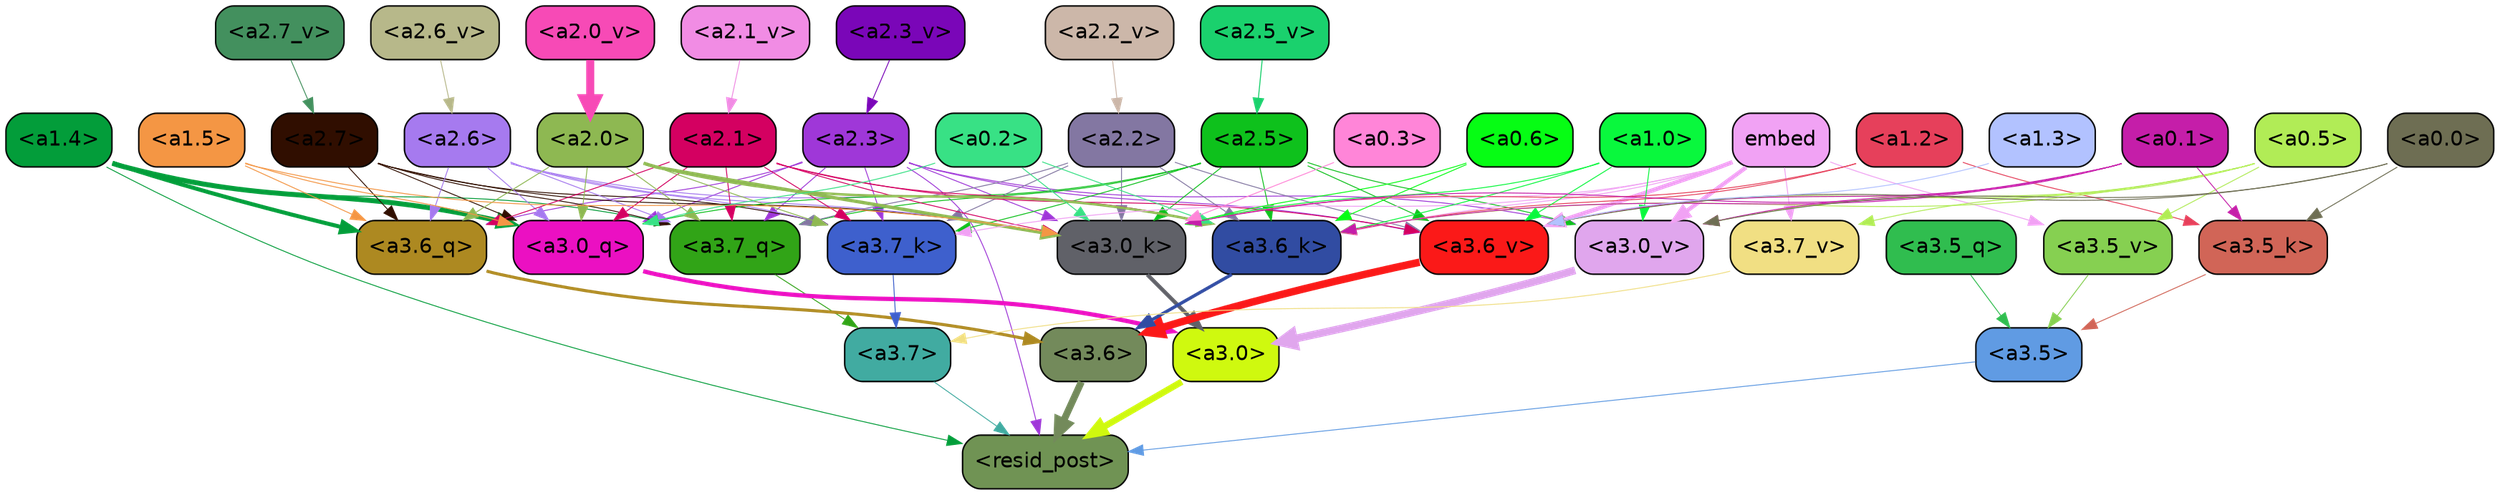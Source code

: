 strict digraph "" {
	graph [bgcolor=transparent,
		layout=dot,
		overlap=false,
		splines=true
	];
	"<a3.7>"	[color=black,
		fillcolor="#41aba1",
		fontname=Helvetica,
		shape=box,
		style="filled, rounded"];
	"<resid_post>"	[color=black,
		fillcolor="#709354",
		fontname=Helvetica,
		shape=box,
		style="filled, rounded"];
	"<a3.7>" -> "<resid_post>"	[color="#41aba1",
		penwidth=0.6];
	"<a3.6>"	[color=black,
		fillcolor="#738a5b",
		fontname=Helvetica,
		shape=box,
		style="filled, rounded"];
	"<a3.6>" -> "<resid_post>"	[color="#738a5b",
		penwidth=4.646730065345764];
	"<a3.5>"	[color=black,
		fillcolor="#609be3",
		fontname=Helvetica,
		shape=box,
		style="filled, rounded"];
	"<a3.5>" -> "<resid_post>"	[color="#609be3",
		penwidth=0.6];
	"<a3.0>"	[color=black,
		fillcolor="#cff90f",
		fontname=Helvetica,
		shape=box,
		style="filled, rounded"];
	"<a3.0>" -> "<resid_post>"	[color="#cff90f",
		penwidth=4.323132634162903];
	"<a2.3>"	[color=black,
		fillcolor="#9f37d8",
		fontname=Helvetica,
		shape=box,
		style="filled, rounded"];
	"<a2.3>" -> "<resid_post>"	[color="#9f37d8",
		penwidth=0.6];
	"<a3.7_q>"	[color=black,
		fillcolor="#31a417",
		fontname=Helvetica,
		shape=box,
		style="filled, rounded"];
	"<a2.3>" -> "<a3.7_q>"	[color="#9f37d8",
		penwidth=0.6];
	"<a3.6_q>"	[color=black,
		fillcolor="#ad8921",
		fontname=Helvetica,
		shape=box,
		style="filled, rounded"];
	"<a2.3>" -> "<a3.6_q>"	[color="#9f37d8",
		penwidth=0.6];
	"<a3.0_q>"	[color=black,
		fillcolor="#eb10c2",
		fontname=Helvetica,
		shape=box,
		style="filled, rounded"];
	"<a2.3>" -> "<a3.0_q>"	[color="#9f37d8",
		penwidth=0.6];
	"<a3.7_k>"	[color=black,
		fillcolor="#3e60cd",
		fontname=Helvetica,
		shape=box,
		style="filled, rounded"];
	"<a2.3>" -> "<a3.7_k>"	[color="#9f37d8",
		penwidth=0.6];
	"<a3.0_k>"	[color=black,
		fillcolor="#606168",
		fontname=Helvetica,
		shape=box,
		style="filled, rounded"];
	"<a2.3>" -> "<a3.0_k>"	[color="#9f37d8",
		penwidth=0.6];
	"<a3.6_v>"	[color=black,
		fillcolor="#fb1918",
		fontname=Helvetica,
		shape=box,
		style="filled, rounded"];
	"<a2.3>" -> "<a3.6_v>"	[color="#9f37d8",
		penwidth=0.6];
	"<a3.0_v>"	[color=black,
		fillcolor="#e0a6ed",
		fontname=Helvetica,
		shape=box,
		style="filled, rounded"];
	"<a2.3>" -> "<a3.0_v>"	[color="#9f37d8",
		penwidth=0.6];
	"<a1.4>"	[color=black,
		fillcolor="#039d3a",
		fontname=Helvetica,
		shape=box,
		style="filled, rounded"];
	"<a1.4>" -> "<resid_post>"	[color="#039d3a",
		penwidth=0.6];
	"<a1.4>" -> "<a3.7_q>"	[color="#039d3a",
		penwidth=0.6];
	"<a1.4>" -> "<a3.6_q>"	[color="#039d3a",
		penwidth=2.700703263282776];
	"<a1.4>" -> "<a3.0_q>"	[color="#039d3a",
		penwidth=3.34255850315094];
	"<a3.7_q>" -> "<a3.7>"	[color="#31a417",
		penwidth=0.6];
	"<a3.6_q>" -> "<a3.6>"	[color="#ad8921",
		penwidth=2.03758105635643];
	"<a3.5_q>"	[color=black,
		fillcolor="#30bd4f",
		fontname=Helvetica,
		shape=box,
		style="filled, rounded"];
	"<a3.5_q>" -> "<a3.5>"	[color="#30bd4f",
		penwidth=0.6];
	"<a3.0_q>" -> "<a3.0>"	[color="#eb10c2",
		penwidth=2.8638100624084473];
	"<a3.7_k>" -> "<a3.7>"	[color="#3e60cd",
		penwidth=0.6];
	"<a3.6_k>"	[color=black,
		fillcolor="#314ca2",
		fontname=Helvetica,
		shape=box,
		style="filled, rounded"];
	"<a3.6_k>" -> "<a3.6>"	[color="#314ca2",
		penwidth=2.174198240041733];
	"<a3.5_k>"	[color=black,
		fillcolor="#d16557",
		fontname=Helvetica,
		shape=box,
		style="filled, rounded"];
	"<a3.5_k>" -> "<a3.5>"	[color="#d16557",
		penwidth=0.6];
	"<a3.0_k>" -> "<a3.0>"	[color="#606168",
		penwidth=2.6274144649505615];
	"<a3.7_v>"	[color=black,
		fillcolor="#f1df83",
		fontname=Helvetica,
		shape=box,
		style="filled, rounded"];
	"<a3.7_v>" -> "<a3.7>"	[color="#f1df83",
		penwidth=0.6];
	"<a3.6_v>" -> "<a3.6>"	[color="#fb1918",
		penwidth=5.002329230308533];
	"<a3.5_v>"	[color=black,
		fillcolor="#86d051",
		fontname=Helvetica,
		shape=box,
		style="filled, rounded"];
	"<a3.5_v>" -> "<a3.5>"	[color="#86d051",
		penwidth=0.6];
	"<a3.0_v>" -> "<a3.0>"	[color="#e0a6ed",
		penwidth=5.188832879066467];
	"<a2.7>"	[color=black,
		fillcolor="#300e00",
		fontname=Helvetica,
		shape=box,
		style="filled, rounded"];
	"<a2.7>" -> "<a3.7_q>"	[color="#300e00",
		penwidth=0.6];
	"<a2.7>" -> "<a3.6_q>"	[color="#300e00",
		penwidth=0.6];
	"<a2.7>" -> "<a3.0_q>"	[color="#300e00",
		penwidth=0.6];
	"<a2.7>" -> "<a3.7_k>"	[color="#300e00",
		penwidth=0.6];
	"<a2.7>" -> "<a3.0_k>"	[color="#300e00",
		penwidth=0.6];
	"<a2.6>"	[color=black,
		fillcolor="#a67aef",
		fontname=Helvetica,
		shape=box,
		style="filled, rounded"];
	"<a2.6>" -> "<a3.7_q>"	[color="#a67aef",
		penwidth=0.6];
	"<a2.6>" -> "<a3.6_q>"	[color="#a67aef",
		penwidth=0.6];
	"<a2.6>" -> "<a3.0_q>"	[color="#a67aef",
		penwidth=0.6];
	"<a2.6>" -> "<a3.7_k>"	[color="#a67aef",
		penwidth=0.6];
	"<a2.6>" -> "<a3.6_k>"	[color="#a67aef",
		penwidth=0.6];
	"<a2.6>" -> "<a3.0_k>"	[color="#a67aef",
		penwidth=0.6];
	"<a2.5>"	[color=black,
		fillcolor="#0ec11c",
		fontname=Helvetica,
		shape=box,
		style="filled, rounded"];
	"<a2.5>" -> "<a3.7_q>"	[color="#0ec11c",
		penwidth=0.6];
	"<a2.5>" -> "<a3.0_q>"	[color="#0ec11c",
		penwidth=0.6];
	"<a2.5>" -> "<a3.7_k>"	[color="#0ec11c",
		penwidth=0.6];
	"<a2.5>" -> "<a3.6_k>"	[color="#0ec11c",
		penwidth=0.6];
	"<a2.5>" -> "<a3.0_k>"	[color="#0ec11c",
		penwidth=0.6];
	"<a2.5>" -> "<a3.6_v>"	[color="#0ec11c",
		penwidth=0.6];
	"<a2.5>" -> "<a3.0_v>"	[color="#0ec11c",
		penwidth=0.6];
	"<a2.2>"	[color=black,
		fillcolor="#8377a2",
		fontname=Helvetica,
		shape=box,
		style="filled, rounded"];
	"<a2.2>" -> "<a3.7_q>"	[color="#8377a2",
		penwidth=0.6];
	"<a2.2>" -> "<a3.7_k>"	[color="#8377a2",
		penwidth=0.6];
	"<a2.2>" -> "<a3.6_k>"	[color="#8377a2",
		penwidth=0.6];
	"<a2.2>" -> "<a3.0_k>"	[color="#8377a2",
		penwidth=0.6];
	"<a2.2>" -> "<a3.6_v>"	[color="#8377a2",
		penwidth=0.6];
	"<a2.1>"	[color=black,
		fillcolor="#d40061",
		fontname=Helvetica,
		shape=box,
		style="filled, rounded"];
	"<a2.1>" -> "<a3.7_q>"	[color="#d40061",
		penwidth=0.6];
	"<a2.1>" -> "<a3.6_q>"	[color="#d40061",
		penwidth=0.6];
	"<a2.1>" -> "<a3.0_q>"	[color="#d40061",
		penwidth=0.6];
	"<a2.1>" -> "<a3.7_k>"	[color="#d40061",
		penwidth=0.6];
	"<a2.1>" -> "<a3.6_k>"	[color="#d40061",
		penwidth=0.6];
	"<a2.1>" -> "<a3.0_k>"	[color="#d40061",
		penwidth=0.6];
	"<a2.1>" -> "<a3.6_v>"	[color="#d40061",
		penwidth=0.6];
	"<a2.0>"	[color=black,
		fillcolor="#8eb852",
		fontname=Helvetica,
		shape=box,
		style="filled, rounded"];
	"<a2.0>" -> "<a3.7_q>"	[color="#8eb852",
		penwidth=0.6];
	"<a2.0>" -> "<a3.6_q>"	[color="#8eb852",
		penwidth=0.6];
	"<a2.0>" -> "<a3.0_q>"	[color="#8eb852",
		penwidth=0.6];
	"<a2.0>" -> "<a3.7_k>"	[color="#8eb852",
		penwidth=0.6];
	"<a2.0>" -> "<a3.6_k>"	[color="#8eb852",
		penwidth=1.6454488784074783];
	"<a2.0>" -> "<a3.0_k>"	[color="#8eb852",
		penwidth=2.2218968719244003];
	"<a1.5>"	[color=black,
		fillcolor="#f49644",
		fontname=Helvetica,
		shape=box,
		style="filled, rounded"];
	"<a1.5>" -> "<a3.6_q>"	[color="#f49644",
		penwidth=0.6];
	"<a1.5>" -> "<a3.0_q>"	[color="#f49644",
		penwidth=0.6];
	"<a1.5>" -> "<a3.0_k>"	[color="#f49644",
		penwidth=0.6];
	"<a0.2>"	[color=black,
		fillcolor="#38e185",
		fontname=Helvetica,
		shape=box,
		style="filled, rounded"];
	"<a0.2>" -> "<a3.0_q>"	[color="#38e185",
		penwidth=0.6];
	"<a0.2>" -> "<a3.6_k>"	[color="#38e185",
		penwidth=0.6];
	"<a0.2>" -> "<a3.0_k>"	[color="#38e185",
		penwidth=0.6];
	embed	[color=black,
		fillcolor="#f1a2f4",
		fontname=Helvetica,
		shape=box,
		style="filled, rounded"];
	embed -> "<a3.7_k>"	[color="#f1a2f4",
		penwidth=0.6];
	embed -> "<a3.6_k>"	[color="#f1a2f4",
		penwidth=0.6];
	embed -> "<a3.0_k>"	[color="#f1a2f4",
		penwidth=0.6];
	embed -> "<a3.7_v>"	[color="#f1a2f4",
		penwidth=0.6];
	embed -> "<a3.6_v>"	[color="#f1a2f4",
		penwidth=2.8301228284835815];
	embed -> "<a3.5_v>"	[color="#f1a2f4",
		penwidth=0.6];
	embed -> "<a3.0_v>"	[color="#f1a2f4",
		penwidth=2.7660785913467407];
	"<a1.2>"	[color=black,
		fillcolor="#e6405b",
		fontname=Helvetica,
		shape=box,
		style="filled, rounded"];
	"<a1.2>" -> "<a3.6_k>"	[color="#e6405b",
		penwidth=0.6];
	"<a1.2>" -> "<a3.5_k>"	[color="#e6405b",
		penwidth=0.6];
	"<a1.2>" -> "<a3.0_k>"	[color="#e6405b",
		penwidth=0.6];
	"<a1.0>"	[color=black,
		fillcolor="#09f83d",
		fontname=Helvetica,
		shape=box,
		style="filled, rounded"];
	"<a1.0>" -> "<a3.6_k>"	[color="#09f83d",
		penwidth=0.6];
	"<a1.0>" -> "<a3.0_k>"	[color="#09f83d",
		penwidth=0.6];
	"<a1.0>" -> "<a3.6_v>"	[color="#09f83d",
		penwidth=0.6];
	"<a1.0>" -> "<a3.0_v>"	[color="#09f83d",
		penwidth=0.6];
	"<a0.6>"	[color=black,
		fillcolor="#06fd14",
		fontname=Helvetica,
		shape=box,
		style="filled, rounded"];
	"<a0.6>" -> "<a3.6_k>"	[color="#06fd14",
		penwidth=0.6];
	"<a0.6>" -> "<a3.0_k>"	[color="#06fd14",
		penwidth=0.6];
	"<a0.5>"	[color=black,
		fillcolor="#b1ec56",
		fontname=Helvetica,
		shape=box,
		style="filled, rounded"];
	"<a0.5>" -> "<a3.6_k>"	[color="#b1ec56",
		penwidth=0.6];
	"<a0.5>" -> "<a3.7_v>"	[color="#b1ec56",
		penwidth=0.6];
	"<a0.5>" -> "<a3.6_v>"	[color="#b1ec56",
		penwidth=0.6];
	"<a0.5>" -> "<a3.5_v>"	[color="#b1ec56",
		penwidth=0.6];
	"<a0.5>" -> "<a3.0_v>"	[color="#b1ec56",
		penwidth=0.6124261617660522];
	"<a0.1>"	[color=black,
		fillcolor="#c51ea9",
		fontname=Helvetica,
		shape=box,
		style="filled, rounded"];
	"<a0.1>" -> "<a3.6_k>"	[color="#c51ea9",
		penwidth=0.6];
	"<a0.1>" -> "<a3.5_k>"	[color="#c51ea9",
		penwidth=0.6];
	"<a0.1>" -> "<a3.0_k>"	[color="#c51ea9",
		penwidth=0.6];
	"<a0.1>" -> "<a3.6_v>"	[color="#c51ea9",
		penwidth=0.6];
	"<a0.1>" -> "<a3.0_v>"	[color="#c51ea9",
		penwidth=0.6];
	"<a0.0>"	[color=black,
		fillcolor="#6e6e53",
		fontname=Helvetica,
		shape=box,
		style="filled, rounded"];
	"<a0.0>" -> "<a3.5_k>"	[color="#6e6e53",
		penwidth=0.6];
	"<a0.0>" -> "<a3.6_v>"	[color="#6e6e53",
		penwidth=0.6];
	"<a0.0>" -> "<a3.0_v>"	[color="#6e6e53",
		penwidth=0.6];
	"<a0.3>"	[color=black,
		fillcolor="#ff85d8",
		fontname=Helvetica,
		shape=box,
		style="filled, rounded"];
	"<a0.3>" -> "<a3.0_k>"	[color="#ff85d8",
		penwidth=0.6];
	"<a1.3>"	[color=black,
		fillcolor="#b2c2ff",
		fontname=Helvetica,
		shape=box,
		style="filled, rounded"];
	"<a1.3>" -> "<a3.6_v>"	[color="#b2c2ff",
		penwidth=0.6];
	"<a2.7_v>"	[color=black,
		fillcolor="#43905e",
		fontname=Helvetica,
		shape=box,
		style="filled, rounded"];
	"<a2.7_v>" -> "<a2.7>"	[color="#43905e",
		penwidth=0.6];
	"<a2.6_v>"	[color=black,
		fillcolor="#b7b88a",
		fontname=Helvetica,
		shape=box,
		style="filled, rounded"];
	"<a2.6_v>" -> "<a2.6>"	[color="#b7b88a",
		penwidth=0.6];
	"<a2.5_v>"	[color=black,
		fillcolor="#1ad16d",
		fontname=Helvetica,
		shape=box,
		style="filled, rounded"];
	"<a2.5_v>" -> "<a2.5>"	[color="#1ad16d",
		penwidth=0.6657319068908691];
	"<a2.3_v>"	[color=black,
		fillcolor="#7a06b8",
		fontname=Helvetica,
		shape=box,
		style="filled, rounded"];
	"<a2.3_v>" -> "<a2.3>"	[color="#7a06b8",
		penwidth=0.6];
	"<a2.2_v>"	[color=black,
		fillcolor="#ccb7a9",
		fontname=Helvetica,
		shape=box,
		style="filled, rounded"];
	"<a2.2_v>" -> "<a2.2>"	[color="#ccb7a9",
		penwidth=0.6];
	"<a2.1_v>"	[color=black,
		fillcolor="#f18ce4",
		fontname=Helvetica,
		shape=box,
		style="filled, rounded"];
	"<a2.1_v>" -> "<a2.1>"	[color="#f18ce4",
		penwidth=0.6];
	"<a2.0_v>"	[color=black,
		fillcolor="#f74ab6",
		fontname=Helvetica,
		shape=box,
		style="filled, rounded"];
	"<a2.0_v>" -> "<a2.0>"	[color="#f74ab6",
		penwidth=5.380099236965179];
}
